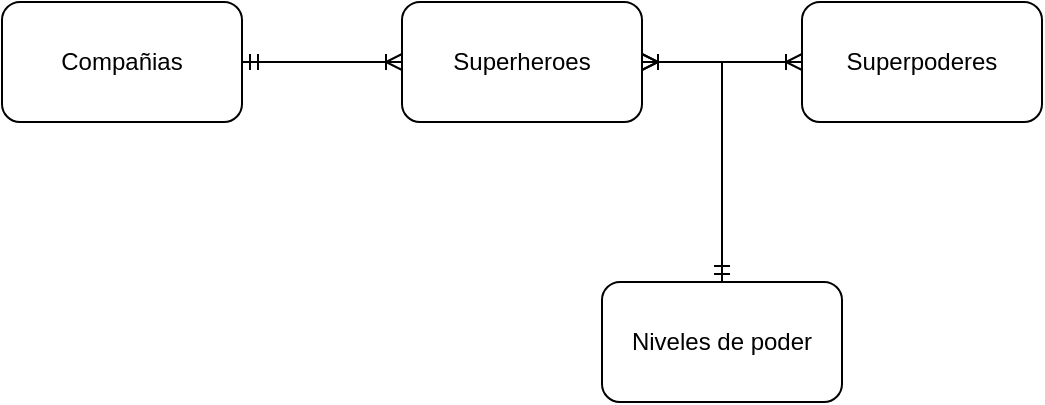 <mxfile version="24.7.17" pages="2">
  <diagram name="conceptual" id="q7fUudkr0V5kFAeDWK2b">
    <mxGraphModel dx="1114" dy="612" grid="1" gridSize="10" guides="1" tooltips="1" connect="1" arrows="1" fold="1" page="1" pageScale="1" pageWidth="850" pageHeight="1100" math="0" shadow="0">
      <root>
        <mxCell id="0" />
        <mxCell id="1" parent="0" />
        <mxCell id="So5yt8Iha6Exlhb3oaqv-6" value="" style="edgeStyle=orthogonalEdgeStyle;rounded=0;orthogonalLoop=1;jettySize=auto;html=1;endArrow=ERoneToMany;endFill=0;startArrow=ERoneToMany;startFill=0;" edge="1" parent="1" source="So5yt8Iha6Exlhb3oaqv-2" target="So5yt8Iha6Exlhb3oaqv-3">
          <mxGeometry relative="1" as="geometry" />
        </mxCell>
        <mxCell id="So5yt8Iha6Exlhb3oaqv-2" value="Superheroes" style="rounded=1;whiteSpace=wrap;html=1;" vertex="1" parent="1">
          <mxGeometry x="360" y="190" width="120" height="60" as="geometry" />
        </mxCell>
        <mxCell id="So5yt8Iha6Exlhb3oaqv-3" value="Superpoderes" style="rounded=1;whiteSpace=wrap;html=1;" vertex="1" parent="1">
          <mxGeometry x="560" y="190" width="120" height="60" as="geometry" />
        </mxCell>
        <mxCell id="So5yt8Iha6Exlhb3oaqv-8" value="" style="edgeStyle=orthogonalEdgeStyle;rounded=0;orthogonalLoop=1;jettySize=auto;html=1;startArrow=ERmandOne;startFill=0;endArrow=ERoneToMany;endFill=0;" edge="1" parent="1" source="So5yt8Iha6Exlhb3oaqv-4" target="So5yt8Iha6Exlhb3oaqv-2">
          <mxGeometry relative="1" as="geometry">
            <Array as="points">
              <mxPoint x="520" y="220" />
            </Array>
          </mxGeometry>
        </mxCell>
        <mxCell id="So5yt8Iha6Exlhb3oaqv-4" value="&lt;div&gt;Niveles de poder&lt;/div&gt;" style="rounded=1;whiteSpace=wrap;html=1;" vertex="1" parent="1">
          <mxGeometry x="460" y="330" width="120" height="60" as="geometry" />
        </mxCell>
        <mxCell id="So5yt8Iha6Exlhb3oaqv-7" value="" style="edgeStyle=orthogonalEdgeStyle;rounded=0;orthogonalLoop=1;jettySize=auto;html=1;startArrow=ERmandOne;startFill=0;endArrow=ERoneToMany;endFill=0;" edge="1" parent="1" source="So5yt8Iha6Exlhb3oaqv-5" target="So5yt8Iha6Exlhb3oaqv-2">
          <mxGeometry relative="1" as="geometry" />
        </mxCell>
        <mxCell id="So5yt8Iha6Exlhb3oaqv-5" value="Compañias" style="rounded=1;whiteSpace=wrap;html=1;" vertex="1" parent="1">
          <mxGeometry x="160" y="190" width="120" height="60" as="geometry" />
        </mxCell>
      </root>
    </mxGraphModel>
  </diagram>
  <diagram id="jN1jqUKU4D1LEW70Kofe" name="logico">
    <mxGraphModel dx="1114" dy="612" grid="1" gridSize="10" guides="1" tooltips="1" connect="1" arrows="1" fold="1" page="1" pageScale="1" pageWidth="850" pageHeight="1100" math="0" shadow="0">
      <root>
        <mxCell id="0" />
        <mxCell id="1" parent="0" />
      </root>
    </mxGraphModel>
  </diagram>
</mxfile>
